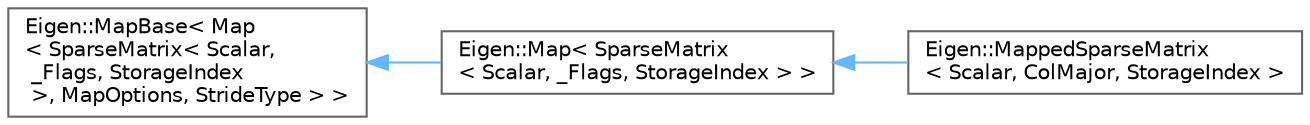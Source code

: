 digraph "类继承关系图"
{
 // LATEX_PDF_SIZE
  bgcolor="transparent";
  edge [fontname=Helvetica,fontsize=10,labelfontname=Helvetica,labelfontsize=10];
  node [fontname=Helvetica,fontsize=10,shape=box,height=0.2,width=0.4];
  rankdir="LR";
  Node0 [id="Node000000",label="Eigen::MapBase\< Map\l\< SparseMatrix\< Scalar,\l _Flags, StorageIndex\l \>, MapOptions, StrideType \> \>",height=0.2,width=0.4,color="grey40", fillcolor="white", style="filled",URL="$class_eigen_1_1_map_base.html",tooltip=" "];
  Node0 -> Node1 [id="edge4667_Node000000_Node000001",dir="back",color="steelblue1",style="solid",tooltip=" "];
  Node1 [id="Node000001",label="Eigen::Map\< SparseMatrix\l\< Scalar, _Flags, StorageIndex \> \>",height=0.2,width=0.4,color="grey40", fillcolor="white", style="filled",URL="$class_eigen_1_1_map.html",tooltip=" "];
  Node1 -> Node2 [id="edge4668_Node000001_Node000002",dir="back",color="steelblue1",style="solid",tooltip=" "];
  Node2 [id="Node000002",label="Eigen::MappedSparseMatrix\l\< Scalar, ColMajor, StorageIndex \>",height=0.2,width=0.4,color="grey40", fillcolor="white", style="filled",URL="$class_eigen_1_1_mapped_sparse_matrix.html",tooltip=" "];
}
